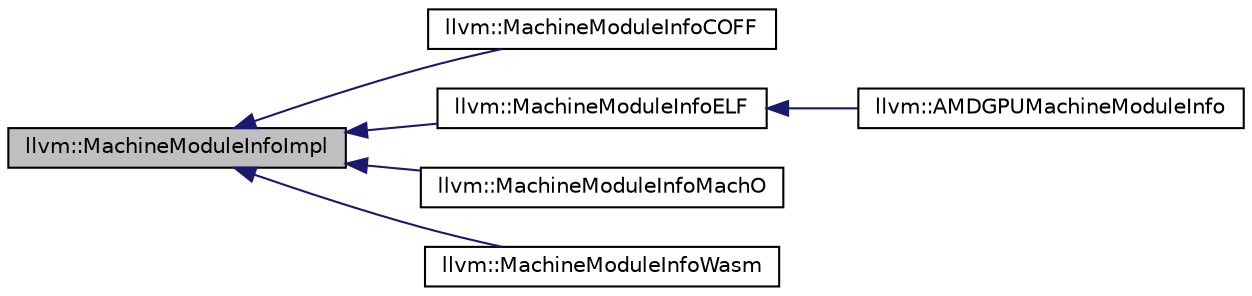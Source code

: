 digraph "llvm::MachineModuleInfoImpl"
{
 // LATEX_PDF_SIZE
  bgcolor="transparent";
  edge [fontname="Helvetica",fontsize="10",labelfontname="Helvetica",labelfontsize="10"];
  node [fontname="Helvetica",fontsize="10",shape=record];
  rankdir="LR";
  Node1 [label="llvm::MachineModuleInfoImpl",height=0.2,width=0.4,color="black", fillcolor="grey75", style="filled", fontcolor="black",tooltip="This class can be derived from and used by targets to hold private target-specific information for ea..."];
  Node1 -> Node2 [dir="back",color="midnightblue",fontsize="10",style="solid",fontname="Helvetica"];
  Node2 [label="llvm::MachineModuleInfoCOFF",height=0.2,width=0.4,color="black",URL="$classllvm_1_1MachineModuleInfoCOFF.html",tooltip="MachineModuleInfoCOFF - This is a MachineModuleInfoImpl implementation for COFF targets."];
  Node1 -> Node3 [dir="back",color="midnightblue",fontsize="10",style="solid",fontname="Helvetica"];
  Node3 [label="llvm::MachineModuleInfoELF",height=0.2,width=0.4,color="black",URL="$classllvm_1_1MachineModuleInfoELF.html",tooltip="MachineModuleInfoELF - This is a MachineModuleInfoImpl implementation for ELF targets."];
  Node3 -> Node4 [dir="back",color="midnightblue",fontsize="10",style="solid",fontname="Helvetica"];
  Node4 [label="llvm::AMDGPUMachineModuleInfo",height=0.2,width=0.4,color="black",URL="$classllvm_1_1AMDGPUMachineModuleInfo.html",tooltip=" "];
  Node1 -> Node5 [dir="back",color="midnightblue",fontsize="10",style="solid",fontname="Helvetica"];
  Node5 [label="llvm::MachineModuleInfoMachO",height=0.2,width=0.4,color="black",URL="$classllvm_1_1MachineModuleInfoMachO.html",tooltip="MachineModuleInfoMachO - This is a MachineModuleInfoImpl implementation for MachO targets."];
  Node1 -> Node6 [dir="back",color="midnightblue",fontsize="10",style="solid",fontname="Helvetica"];
  Node6 [label="llvm::MachineModuleInfoWasm",height=0.2,width=0.4,color="black",URL="$classllvm_1_1MachineModuleInfoWasm.html",tooltip="MachineModuleInfoWasm - This is a MachineModuleInfoImpl implementation for Wasm targets."];
}
